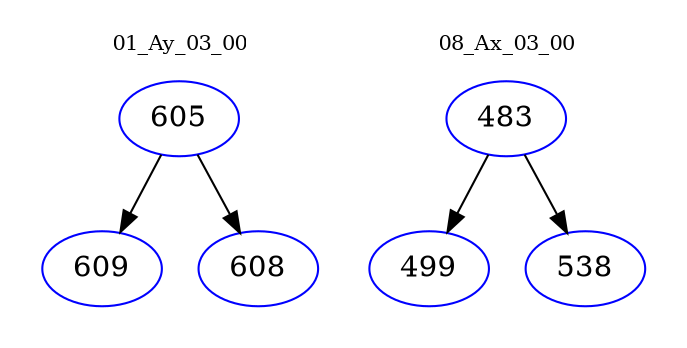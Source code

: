 digraph{
subgraph cluster_0 {
color = white
label = "01_Ay_03_00";
fontsize=10;
T0_605 [label="605", color="blue"]
T0_605 -> T0_609 [color="black"]
T0_609 [label="609", color="blue"]
T0_605 -> T0_608 [color="black"]
T0_608 [label="608", color="blue"]
}
subgraph cluster_1 {
color = white
label = "08_Ax_03_00";
fontsize=10;
T1_483 [label="483", color="blue"]
T1_483 -> T1_499 [color="black"]
T1_499 [label="499", color="blue"]
T1_483 -> T1_538 [color="black"]
T1_538 [label="538", color="blue"]
}
}
